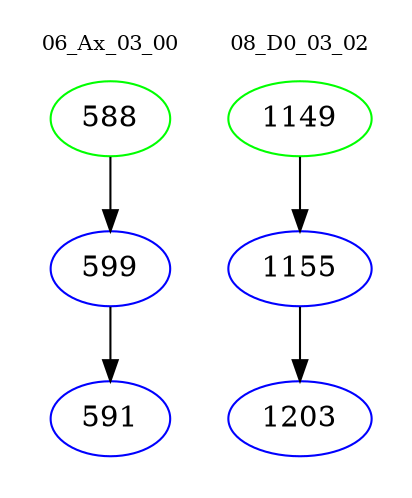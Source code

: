 digraph{
subgraph cluster_0 {
color = white
label = "06_Ax_03_00";
fontsize=10;
T0_588 [label="588", color="green"]
T0_588 -> T0_599 [color="black"]
T0_599 [label="599", color="blue"]
T0_599 -> T0_591 [color="black"]
T0_591 [label="591", color="blue"]
}
subgraph cluster_1 {
color = white
label = "08_D0_03_02";
fontsize=10;
T1_1149 [label="1149", color="green"]
T1_1149 -> T1_1155 [color="black"]
T1_1155 [label="1155", color="blue"]
T1_1155 -> T1_1203 [color="black"]
T1_1203 [label="1203", color="blue"]
}
}

